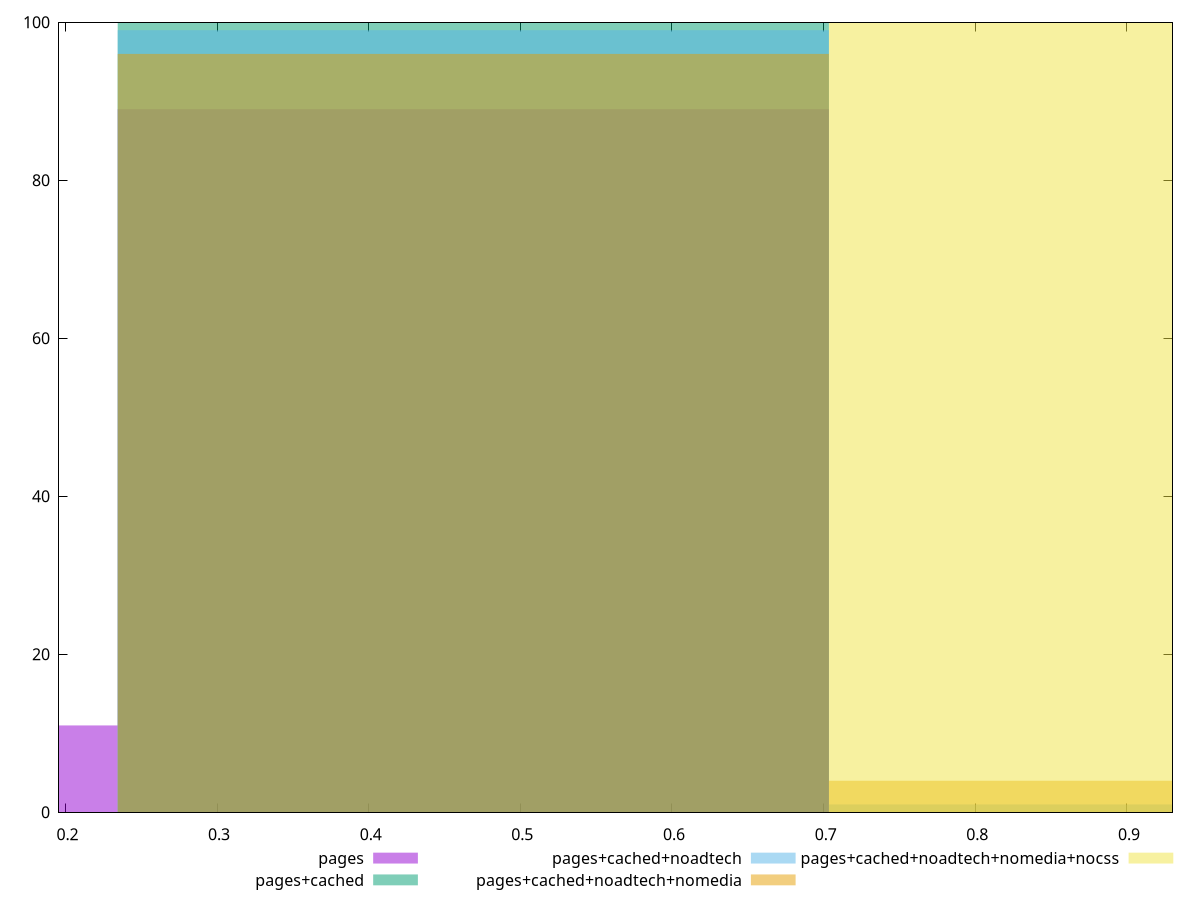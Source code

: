 reset

$pages <<EOF
0.4689861571345527 89
0 11
EOF

$pagesCached <<EOF
0.4689861571345527 100
EOF

$pagesCachedNoadtech <<EOF
0.4689861571345527 99
0.9379723142691054 1
EOF

$pagesCachedNoadtechNomedia <<EOF
0.4689861571345527 96
0.9379723142691054 4
EOF

$pagesCachedNoadtechNomediaNocss <<EOF
0.9379723142691054 100
EOF

set key outside below
set boxwidth 0.4689861571345527
set xrange [0.1957827127216305:0.9300339275443932]
set yrange [0:100]
set trange [0:100]
set style fill transparent solid 0.5 noborder
set terminal svg size 640, 530 enhanced background rgb 'white'
set output "report_00009_2021-02-08T22-37-41.559Z/meta/pScore/comparison/histogram/all_raw.svg"

plot $pages title "pages" with boxes, \
     $pagesCached title "pages+cached" with boxes, \
     $pagesCachedNoadtech title "pages+cached+noadtech" with boxes, \
     $pagesCachedNoadtechNomedia title "pages+cached+noadtech+nomedia" with boxes, \
     $pagesCachedNoadtechNomediaNocss title "pages+cached+noadtech+nomedia+nocss" with boxes

reset
